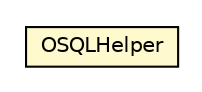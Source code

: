 #!/usr/local/bin/dot
#
# Class diagram 
# Generated by UMLGraph version R5_6-24-gf6e263 (http://www.umlgraph.org/)
#

digraph G {
	edge [fontname="Helvetica",fontsize=10,labelfontname="Helvetica",labelfontsize=10];
	node [fontname="Helvetica",fontsize=10,shape=plaintext];
	nodesep=0.25;
	ranksep=0.5;
	// com.orientechnologies.orient.core.sql.OSQLHelper
	c3424801 [label=<<table title="com.orientechnologies.orient.core.sql.OSQLHelper" border="0" cellborder="1" cellspacing="0" cellpadding="2" port="p" bgcolor="lemonChiffon" href="./OSQLHelper.html">
		<tr><td><table border="0" cellspacing="0" cellpadding="1">
<tr><td align="center" balign="center"> OSQLHelper </td></tr>
		</table></td></tr>
		</table>>, URL="./OSQLHelper.html", fontname="Helvetica", fontcolor="black", fontsize=10.0];
}

